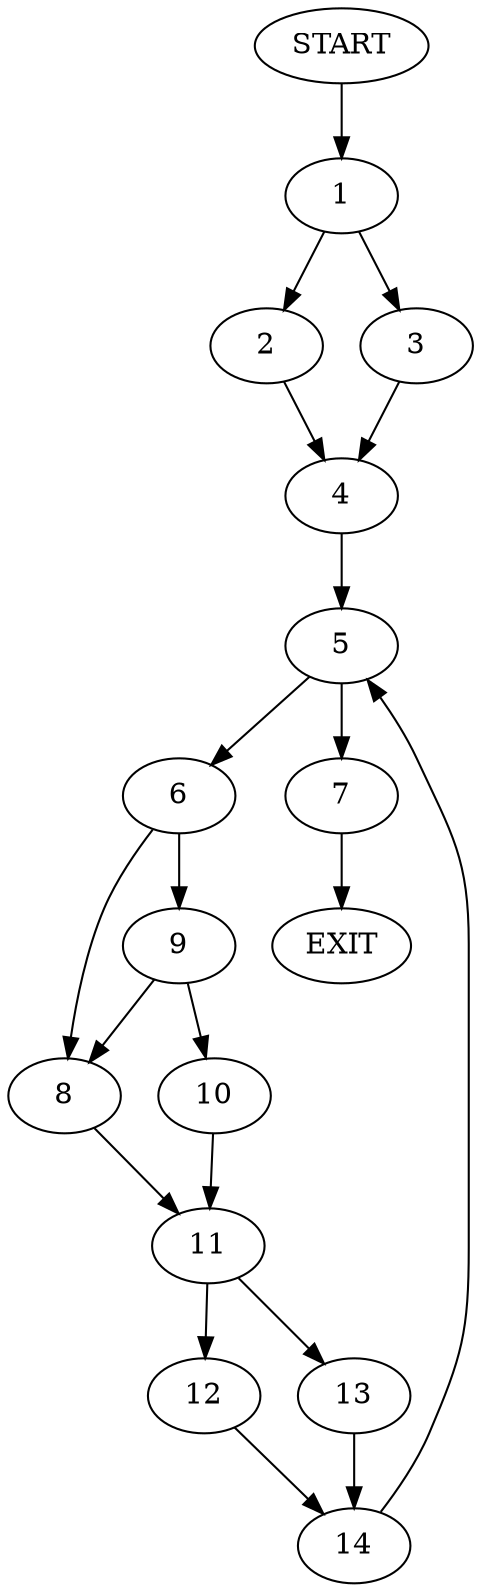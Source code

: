 digraph {
0 [label="START"]
15 [label="EXIT"]
0 -> 1
1 -> 2
1 -> 3
2 -> 4
3 -> 4
4 -> 5
5 -> 6
5 -> 7
6 -> 8
6 -> 9
7 -> 15
9 -> 8
9 -> 10
8 -> 11
10 -> 11
11 -> 12
11 -> 13
13 -> 14
12 -> 14
14 -> 5
}
